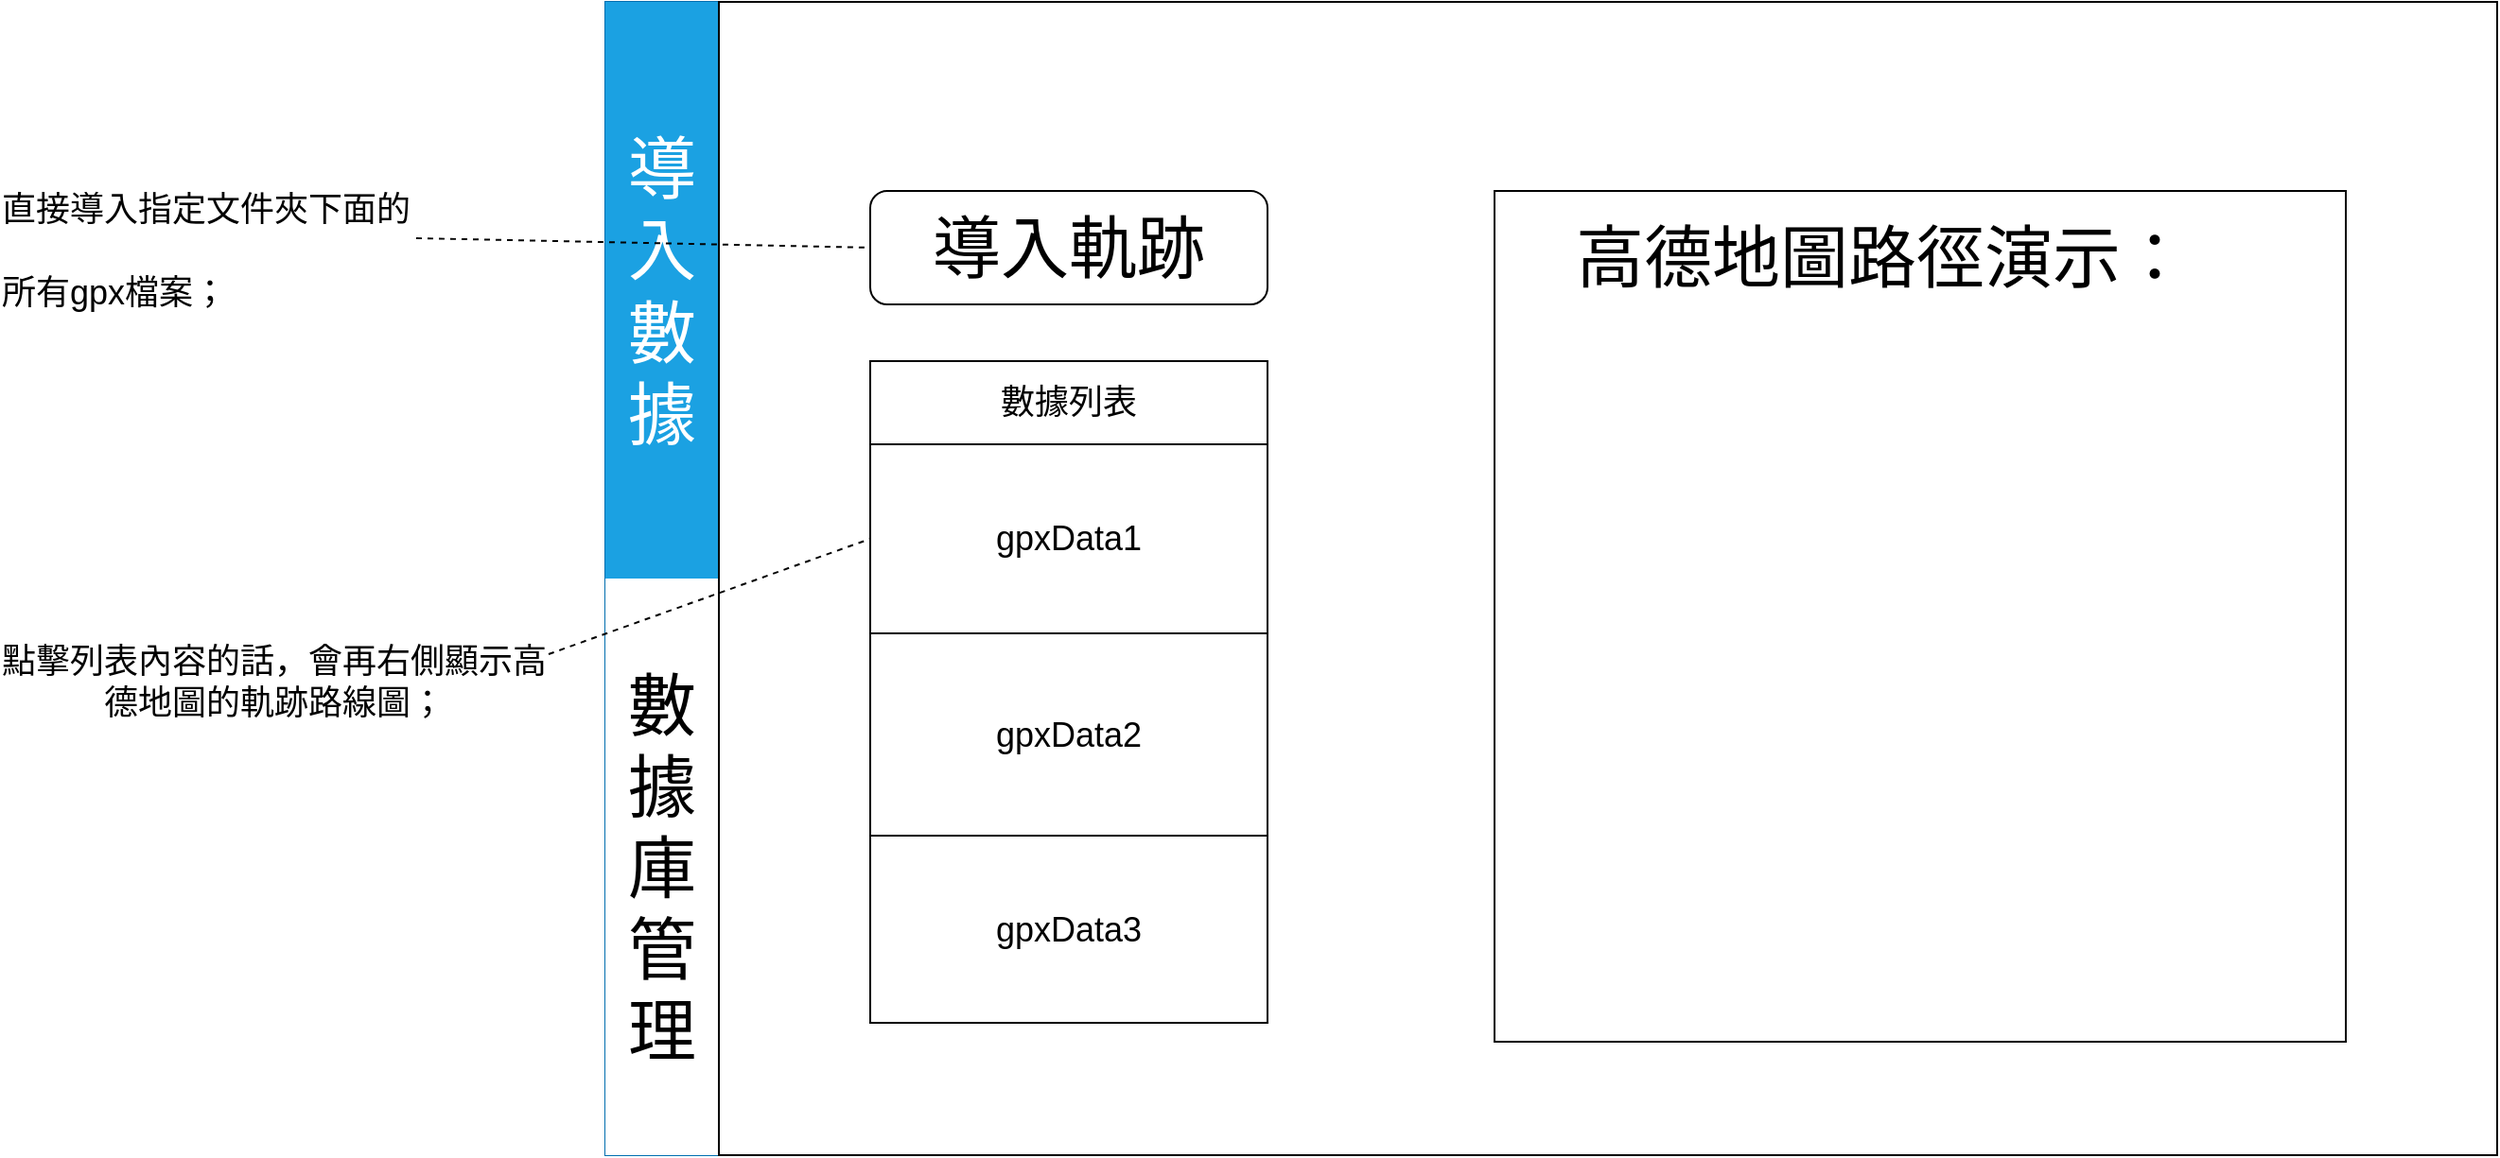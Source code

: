 <mxfile version="17.5.0" type="github" pages="2">
  <diagram id="BrL_eJPayUhH0WqWg7Ow" name="Page-1">
    <mxGraphModel dx="2177" dy="746" grid="1" gridSize="10" guides="1" tooltips="1" connect="1" arrows="1" fold="1" page="1" pageScale="1" pageWidth="827" pageHeight="1169" math="0" shadow="0">
      <root>
        <mxCell id="0" />
        <mxCell id="1" parent="0" />
        <mxCell id="ncnLjoet6mR9PgV_-5Uv-39" value="" style="shape=table;startSize=0;container=1;collapsible=0;childLayout=tableLayout;fontSize=36;fillColor=#1ba1e2;fontColor=#ffffff;strokeColor=#006EAF;" vertex="1" parent="1">
          <mxGeometry x="-20" y="70" width="60" height="610" as="geometry" />
        </mxCell>
        <mxCell id="ncnLjoet6mR9PgV_-5Uv-40" value="" style="shape=tableRow;horizontal=0;startSize=0;swimlaneHead=0;swimlaneBody=0;top=0;left=0;bottom=0;right=0;collapsible=0;dropTarget=0;fillColor=#0050ef;points=[[0,0.5],[1,0.5]];portConstraint=eastwest;fontSize=36;fontColor=#ffffff;strokeColor=#001DBC;" vertex="1" parent="ncnLjoet6mR9PgV_-5Uv-39">
          <mxGeometry width="60" height="305" as="geometry" />
        </mxCell>
        <mxCell id="ncnLjoet6mR9PgV_-5Uv-41" value="導入數據" style="shape=partialRectangle;html=1;whiteSpace=wrap;connectable=0;overflow=hidden;fillColor=#1ba1e2;top=0;left=0;bottom=0;right=0;pointerEvents=1;fontSize=36;fontColor=#ffffff;strokeColor=#006EAF;" vertex="1" parent="ncnLjoet6mR9PgV_-5Uv-40">
          <mxGeometry width="60" height="305" as="geometry">
            <mxRectangle width="60" height="305" as="alternateBounds" />
          </mxGeometry>
        </mxCell>
        <mxCell id="ncnLjoet6mR9PgV_-5Uv-42" value="" style="shape=tableRow;horizontal=0;startSize=0;swimlaneHead=0;swimlaneBody=0;top=0;left=0;bottom=0;right=0;collapsible=0;dropTarget=0;points=[[0,0.5],[1,0.5]];portConstraint=eastwest;fontSize=36;" vertex="1" parent="ncnLjoet6mR9PgV_-5Uv-39">
          <mxGeometry y="305" width="60" height="305" as="geometry" />
        </mxCell>
        <UserObject label="數據庫管理" link="data:page/id,NaYs9nOxo35og458I4Ll" id="ncnLjoet6mR9PgV_-5Uv-43">
          <mxCell style="shape=partialRectangle;html=1;whiteSpace=wrap;connectable=0;overflow=hidden;fillColor=none;top=0;left=0;bottom=0;right=0;pointerEvents=1;fontSize=36;" vertex="1" parent="ncnLjoet6mR9PgV_-5Uv-42">
            <mxGeometry width="60" height="305" as="geometry">
              <mxRectangle width="60" height="305" as="alternateBounds" />
            </mxGeometry>
          </mxCell>
        </UserObject>
        <mxCell id="ncnLjoet6mR9PgV_-5Uv-1" value="" style="rounded=0;whiteSpace=wrap;html=1;" vertex="1" parent="1">
          <mxGeometry x="40" y="70" width="940" height="610" as="geometry" />
        </mxCell>
        <mxCell id="ncnLjoet6mR9PgV_-5Uv-2" value="&lt;font style=&quot;font-size: 36px&quot;&gt;導入軌跡&lt;/font&gt;" style="rounded=1;whiteSpace=wrap;html=1;" vertex="1" parent="1">
          <mxGeometry x="120" y="170" width="210" height="60" as="geometry" />
        </mxCell>
        <mxCell id="ncnLjoet6mR9PgV_-5Uv-4" value="&lt;h1 style=&quot;text-align: left&quot;&gt;&lt;font style=&quot;font-size: 18px ; font-weight: normal&quot;&gt;直接導入指定文件夾下面的所有&lt;/font&gt;&lt;span style=&quot;font-size: 18px ; font-weight: normal&quot;&gt;gpx檔案；&lt;/span&gt;&lt;/h1&gt;" style="text;html=1;strokeColor=none;fillColor=none;align=center;verticalAlign=middle;whiteSpace=wrap;rounded=0;fontSize=18;" vertex="1" parent="1">
          <mxGeometry x="-340" y="150" width="220" height="90" as="geometry" />
        </mxCell>
        <mxCell id="ncnLjoet6mR9PgV_-5Uv-6" value="" style="endArrow=none;dashed=1;html=1;rounded=0;fontSize=18;exitX=1;exitY=0.5;exitDx=0;exitDy=0;entryX=0;entryY=0.5;entryDx=0;entryDy=0;" edge="1" parent="1" source="ncnLjoet6mR9PgV_-5Uv-4" target="ncnLjoet6mR9PgV_-5Uv-2">
          <mxGeometry width="50" height="50" relative="1" as="geometry">
            <mxPoint x="390" y="300" as="sourcePoint" />
            <mxPoint x="440" y="250" as="targetPoint" />
          </mxGeometry>
        </mxCell>
        <mxCell id="ncnLjoet6mR9PgV_-5Uv-24" value="" style="shape=table;startSize=0;container=1;collapsible=0;childLayout=tableLayout;fontSize=18;" vertex="1" parent="1">
          <mxGeometry x="120" y="260" width="210" height="350" as="geometry" />
        </mxCell>
        <mxCell id="ncnLjoet6mR9PgV_-5Uv-25" value="" style="shape=tableRow;horizontal=0;startSize=0;swimlaneHead=0;swimlaneBody=0;top=0;left=0;bottom=0;right=0;collapsible=0;dropTarget=0;fillColor=none;points=[[0,0.5],[1,0.5]];portConstraint=eastwest;fontSize=18;" vertex="1" parent="ncnLjoet6mR9PgV_-5Uv-24">
          <mxGeometry width="210" height="44" as="geometry" />
        </mxCell>
        <mxCell id="ncnLjoet6mR9PgV_-5Uv-26" value="&lt;span&gt;數據列表&lt;/span&gt;" style="shape=partialRectangle;html=1;whiteSpace=wrap;connectable=0;overflow=hidden;fillColor=none;top=0;left=0;bottom=0;right=0;pointerEvents=1;fontSize=18;" vertex="1" parent="ncnLjoet6mR9PgV_-5Uv-25">
          <mxGeometry width="210" height="44" as="geometry">
            <mxRectangle width="210" height="44" as="alternateBounds" />
          </mxGeometry>
        </mxCell>
        <mxCell id="ncnLjoet6mR9PgV_-5Uv-27" value="" style="shape=tableRow;horizontal=0;startSize=0;swimlaneHead=0;swimlaneBody=0;top=0;left=0;bottom=0;right=0;collapsible=0;dropTarget=0;fillColor=none;points=[[0,0.5],[1,0.5]];portConstraint=eastwest;fontSize=18;" vertex="1" parent="ncnLjoet6mR9PgV_-5Uv-24">
          <mxGeometry y="44" width="210" height="100" as="geometry" />
        </mxCell>
        <mxCell id="ncnLjoet6mR9PgV_-5Uv-28" value="&lt;span&gt;gpxData1&lt;/span&gt;" style="shape=partialRectangle;html=1;whiteSpace=wrap;connectable=0;overflow=hidden;fillColor=none;top=0;left=0;bottom=0;right=0;pointerEvents=1;fontSize=18;" vertex="1" parent="ncnLjoet6mR9PgV_-5Uv-27">
          <mxGeometry width="210" height="100" as="geometry">
            <mxRectangle width="210" height="100" as="alternateBounds" />
          </mxGeometry>
        </mxCell>
        <mxCell id="ncnLjoet6mR9PgV_-5Uv-29" value="" style="shape=tableRow;horizontal=0;startSize=0;swimlaneHead=0;swimlaneBody=0;top=0;left=0;bottom=0;right=0;collapsible=0;dropTarget=0;fillColor=none;points=[[0,0.5],[1,0.5]];portConstraint=eastwest;fontSize=18;" vertex="1" parent="ncnLjoet6mR9PgV_-5Uv-24">
          <mxGeometry y="144" width="210" height="107" as="geometry" />
        </mxCell>
        <mxCell id="ncnLjoet6mR9PgV_-5Uv-30" value="gpxData2" style="shape=partialRectangle;html=1;whiteSpace=wrap;connectable=0;overflow=hidden;fillColor=none;top=0;left=0;bottom=0;right=0;pointerEvents=1;fontSize=18;" vertex="1" parent="ncnLjoet6mR9PgV_-5Uv-29">
          <mxGeometry width="210" height="107" as="geometry">
            <mxRectangle width="210" height="107" as="alternateBounds" />
          </mxGeometry>
        </mxCell>
        <mxCell id="ncnLjoet6mR9PgV_-5Uv-31" value="" style="shape=tableRow;horizontal=0;startSize=0;swimlaneHead=0;swimlaneBody=0;top=0;left=0;bottom=0;right=0;collapsible=0;dropTarget=0;fillColor=none;points=[[0,0.5],[1,0.5]];portConstraint=eastwest;fontSize=18;" vertex="1" parent="ncnLjoet6mR9PgV_-5Uv-24">
          <mxGeometry y="251" width="210" height="99" as="geometry" />
        </mxCell>
        <mxCell id="ncnLjoet6mR9PgV_-5Uv-32" value="&lt;span&gt;gpxData3&lt;/span&gt;" style="shape=partialRectangle;html=1;whiteSpace=wrap;connectable=0;overflow=hidden;fillColor=none;top=0;left=0;bottom=0;right=0;pointerEvents=1;fontSize=18;" vertex="1" parent="ncnLjoet6mR9PgV_-5Uv-31">
          <mxGeometry width="210" height="99" as="geometry">
            <mxRectangle width="210" height="99" as="alternateBounds" />
          </mxGeometry>
        </mxCell>
        <mxCell id="ncnLjoet6mR9PgV_-5Uv-33" value="點擊列表內容的話，會再右側顯示高德地圖的軌跡路線圖；" style="text;html=1;strokeColor=none;fillColor=none;align=center;verticalAlign=middle;whiteSpace=wrap;rounded=0;fontSize=18;" vertex="1" parent="1">
          <mxGeometry x="-340" y="400" width="290" height="60" as="geometry" />
        </mxCell>
        <mxCell id="ncnLjoet6mR9PgV_-5Uv-34" value="" style="endArrow=none;dashed=1;html=1;rounded=0;fontSize=18;exitX=1;exitY=0.25;exitDx=0;exitDy=0;entryX=0;entryY=0.5;entryDx=0;entryDy=0;" edge="1" parent="1" source="ncnLjoet6mR9PgV_-5Uv-33" target="ncnLjoet6mR9PgV_-5Uv-27">
          <mxGeometry width="50" height="50" relative="1" as="geometry">
            <mxPoint x="390" y="420" as="sourcePoint" />
            <mxPoint x="440" y="370" as="targetPoint" />
          </mxGeometry>
        </mxCell>
        <mxCell id="ncnLjoet6mR9PgV_-5Uv-35" value="" style="whiteSpace=wrap;html=1;aspect=fixed;fontSize=18;" vertex="1" parent="1">
          <mxGeometry x="450" y="170" width="450" height="450" as="geometry" />
        </mxCell>
        <mxCell id="ncnLjoet6mR9PgV_-5Uv-36" value="&lt;font style=&quot;font-size: 36px&quot;&gt;高德地圖路徑演示：&lt;/font&gt;" style="text;html=1;strokeColor=none;fillColor=none;align=center;verticalAlign=middle;whiteSpace=wrap;rounded=0;fontSize=18;" vertex="1" parent="1">
          <mxGeometry x="470" y="190" width="370" height="30" as="geometry" />
        </mxCell>
      </root>
    </mxGraphModel>
  </diagram>
  <diagram id="NaYs9nOxo35og458I4Ll" name="Page-2">
    <mxGraphModel dx="2177" dy="746" grid="1" gridSize="10" guides="1" tooltips="1" connect="1" arrows="1" fold="1" page="1" pageScale="1" pageWidth="827" pageHeight="1169" math="0" shadow="0">
      <root>
        <mxCell id="0" />
        <mxCell id="1" parent="0" />
        <mxCell id="aWsEUYvzY0_S7eJLtjEq-1" value="" style="rounded=0;whiteSpace=wrap;html=1;labelBackgroundColor=#FAFAFA;fontSize=18;fontColor=#000000;" vertex="1" parent="1">
          <mxGeometry x="40" y="70" width="1000" height="620" as="geometry" />
        </mxCell>
        <UserObject label="" id="2bG7n6UHsvK1gn9sF-Ea-1">
          <mxCell style="shape=table;startSize=0;container=1;collapsible=0;childLayout=tableLayout;fontSize=36;fillColor=#1ba1e2;fontColor=#ffffff;strokeColor=#006EAF;" vertex="1" parent="1">
            <mxGeometry x="-20" y="70" width="60" height="610" as="geometry" />
          </mxCell>
        </UserObject>
        <mxCell id="2bG7n6UHsvK1gn9sF-Ea-2" value="" style="shape=tableRow;horizontal=0;startSize=0;swimlaneHead=0;swimlaneBody=0;top=0;left=0;bottom=0;right=0;collapsible=0;dropTarget=0;fillColor=#0050ef;points=[[0,0.5],[1,0.5]];portConstraint=eastwest;fontSize=36;fontColor=#ffffff;strokeColor=#001DBC;" vertex="1" parent="2bG7n6UHsvK1gn9sF-Ea-1">
          <mxGeometry width="60" height="305" as="geometry" />
        </mxCell>
        <UserObject label="導入數據" link="data:page/id,BrL_eJPayUhH0WqWg7Ow" id="2bG7n6UHsvK1gn9sF-Ea-3">
          <mxCell style="shape=partialRectangle;html=1;whiteSpace=wrap;connectable=0;overflow=hidden;top=0;left=0;bottom=0;right=0;pointerEvents=1;fontSize=36;" vertex="1" parent="2bG7n6UHsvK1gn9sF-Ea-2">
            <mxGeometry width="60" height="305" as="geometry">
              <mxRectangle width="60" height="305" as="alternateBounds" />
            </mxGeometry>
          </mxCell>
        </UserObject>
        <mxCell id="2bG7n6UHsvK1gn9sF-Ea-4" value="" style="shape=tableRow;horizontal=0;startSize=0;swimlaneHead=0;swimlaneBody=0;top=0;left=0;bottom=0;right=0;collapsible=0;dropTarget=0;points=[[0,0.5],[1,0.5]];portConstraint=eastwest;fontSize=36;" vertex="1" parent="2bG7n6UHsvK1gn9sF-Ea-1">
          <mxGeometry y="305" width="60" height="305" as="geometry" />
        </mxCell>
        <mxCell id="2bG7n6UHsvK1gn9sF-Ea-5" value="數據庫管理" style="shape=partialRectangle;html=1;whiteSpace=wrap;connectable=0;overflow=hidden;fillColor=#1ba1e2;top=0;left=0;bottom=0;right=0;pointerEvents=1;fontSize=36;fontColor=#ffffff;strokeColor=#006EAF;" vertex="1" parent="2bG7n6UHsvK1gn9sF-Ea-4">
          <mxGeometry width="60" height="305" as="geometry">
            <mxRectangle width="60" height="305" as="alternateBounds" />
          </mxGeometry>
        </mxCell>
        <mxCell id="2bG7n6UHsvK1gn9sF-Ea-7" value="&lt;span style=&quot;font-size: 36px&quot;&gt;數據庫選項&lt;/span&gt;" style="rounded=1;whiteSpace=wrap;html=1;" vertex="1" parent="1">
          <mxGeometry x="120" y="170" width="210" height="60" as="geometry" />
        </mxCell>
        <mxCell id="2bG7n6UHsvK1gn9sF-Ea-8" value="&lt;h1 style=&quot;text-align: left&quot;&gt;&lt;span style=&quot;font-size: 18px ; font-weight: normal&quot;&gt;選擇要操作的數據庫：測試版or正式版的；默認鏈接測試版的；&lt;/span&gt;&lt;/h1&gt;" style="text;html=1;strokeColor=none;fillColor=none;align=center;verticalAlign=middle;whiteSpace=wrap;rounded=0;fontSize=18;" vertex="1" parent="1">
          <mxGeometry x="-340" y="130" width="220" height="110" as="geometry" />
        </mxCell>
        <mxCell id="2bG7n6UHsvK1gn9sF-Ea-9" value="" style="endArrow=none;dashed=1;html=1;rounded=0;fontSize=18;exitX=1;exitY=0.5;exitDx=0;exitDy=0;entryX=0;entryY=0.5;entryDx=0;entryDy=0;" edge="1" parent="1" source="2bG7n6UHsvK1gn9sF-Ea-8" target="2bG7n6UHsvK1gn9sF-Ea-7">
          <mxGeometry width="50" height="50" relative="1" as="geometry">
            <mxPoint x="390" y="300" as="sourcePoint" />
            <mxPoint x="440" y="250" as="targetPoint" />
          </mxGeometry>
        </mxCell>
        <mxCell id="2bG7n6UHsvK1gn9sF-Ea-10" value="" style="shape=table;startSize=0;container=1;collapsible=0;childLayout=tableLayout;fontSize=18;" vertex="1" parent="1">
          <mxGeometry x="120" y="260" width="210" height="350" as="geometry" />
        </mxCell>
        <mxCell id="2bG7n6UHsvK1gn9sF-Ea-11" value="" style="shape=tableRow;horizontal=0;startSize=0;swimlaneHead=0;swimlaneBody=0;top=0;left=0;bottom=0;right=0;collapsible=0;dropTarget=0;fillColor=none;points=[[0,0.5],[1,0.5]];portConstraint=eastwest;fontSize=18;" vertex="1" parent="2bG7n6UHsvK1gn9sF-Ea-10">
          <mxGeometry width="210" height="44" as="geometry" />
        </mxCell>
        <mxCell id="2bG7n6UHsvK1gn9sF-Ea-12" value="&lt;span&gt;數據列表&lt;/span&gt;" style="shape=partialRectangle;html=1;whiteSpace=wrap;connectable=0;overflow=hidden;fillColor=none;top=0;left=0;bottom=0;right=0;pointerEvents=1;fontSize=18;" vertex="1" parent="2bG7n6UHsvK1gn9sF-Ea-11">
          <mxGeometry width="210" height="44" as="geometry">
            <mxRectangle width="210" height="44" as="alternateBounds" />
          </mxGeometry>
        </mxCell>
        <mxCell id="2bG7n6UHsvK1gn9sF-Ea-13" value="" style="shape=tableRow;horizontal=0;startSize=0;swimlaneHead=0;swimlaneBody=0;top=0;left=0;bottom=0;right=0;collapsible=0;dropTarget=0;fillColor=none;points=[[0,0.5],[1,0.5]];portConstraint=eastwest;fontSize=18;" vertex="1" parent="2bG7n6UHsvK1gn9sF-Ea-10">
          <mxGeometry y="44" width="210" height="100" as="geometry" />
        </mxCell>
        <mxCell id="2bG7n6UHsvK1gn9sF-Ea-14" value="&lt;span&gt;gpxData1&lt;/span&gt;" style="shape=partialRectangle;html=1;whiteSpace=wrap;connectable=0;overflow=hidden;fillColor=#1ba1e2;top=0;left=0;bottom=0;right=0;pointerEvents=1;fontSize=18;fontColor=#ffffff;strokeColor=#006EAF;" vertex="1" parent="2bG7n6UHsvK1gn9sF-Ea-13">
          <mxGeometry width="210" height="100" as="geometry">
            <mxRectangle width="210" height="100" as="alternateBounds" />
          </mxGeometry>
        </mxCell>
        <mxCell id="2bG7n6UHsvK1gn9sF-Ea-15" value="" style="shape=tableRow;horizontal=0;startSize=0;swimlaneHead=0;swimlaneBody=0;top=0;left=0;bottom=0;right=0;collapsible=0;dropTarget=0;fillColor=none;points=[[0,0.5],[1,0.5]];portConstraint=eastwest;fontSize=18;" vertex="1" parent="2bG7n6UHsvK1gn9sF-Ea-10">
          <mxGeometry y="144" width="210" height="107" as="geometry" />
        </mxCell>
        <mxCell id="2bG7n6UHsvK1gn9sF-Ea-16" value="gpxData2" style="shape=partialRectangle;html=1;whiteSpace=wrap;connectable=0;overflow=hidden;fillColor=none;top=0;left=0;bottom=0;right=0;pointerEvents=1;fontSize=18;" vertex="1" parent="2bG7n6UHsvK1gn9sF-Ea-15">
          <mxGeometry width="210" height="107" as="geometry">
            <mxRectangle width="210" height="107" as="alternateBounds" />
          </mxGeometry>
        </mxCell>
        <mxCell id="2bG7n6UHsvK1gn9sF-Ea-17" value="" style="shape=tableRow;horizontal=0;startSize=0;swimlaneHead=0;swimlaneBody=0;top=0;left=0;bottom=0;right=0;collapsible=0;dropTarget=0;fillColor=none;points=[[0,0.5],[1,0.5]];portConstraint=eastwest;fontSize=18;" vertex="1" parent="2bG7n6UHsvK1gn9sF-Ea-10">
          <mxGeometry y="251" width="210" height="99" as="geometry" />
        </mxCell>
        <mxCell id="2bG7n6UHsvK1gn9sF-Ea-18" value="&lt;span&gt;gpxData3&lt;/span&gt;" style="shape=partialRectangle;html=1;whiteSpace=wrap;connectable=0;overflow=hidden;fillColor=none;top=0;left=0;bottom=0;right=0;pointerEvents=1;fontSize=18;" vertex="1" parent="2bG7n6UHsvK1gn9sF-Ea-17">
          <mxGeometry width="210" height="99" as="geometry">
            <mxRectangle width="210" height="99" as="alternateBounds" />
          </mxGeometry>
        </mxCell>
        <mxCell id="2bG7n6UHsvK1gn9sF-Ea-32" value="&lt;span&gt;工棚列表&lt;/span&gt;" style="rounded=1;whiteSpace=wrap;html=1;labelBackgroundColor=#FAFAFA;fontSize=36;fontColor=#000000;" vertex="1" parent="1">
          <mxGeometry x="540" y="180" width="210" height="60" as="geometry" />
        </mxCell>
        <mxCell id="2bG7n6UHsvK1gn9sF-Ea-47" value="輸入工棚" style="rounded=0;whiteSpace=wrap;html=1;labelBackgroundColor=#FAFAFA;fontSize=18;fontColor=#000000;" vertex="1" parent="1">
          <mxGeometry x="770" y="180" width="160" height="60" as="geometry" />
        </mxCell>
        <mxCell id="2bG7n6UHsvK1gn9sF-Ea-49" value="" style="shape=table;startSize=0;container=1;collapsible=0;childLayout=tableLayout;labelBackgroundColor=#FAFAFA;fontSize=18;fontColor=#000000;" vertex="1" parent="1">
          <mxGeometry x="550" y="270" width="200" height="350" as="geometry" />
        </mxCell>
        <mxCell id="2bG7n6UHsvK1gn9sF-Ea-50" value="" style="shape=tableRow;horizontal=0;startSize=0;swimlaneHead=0;swimlaneBody=0;top=0;left=0;bottom=0;right=0;collapsible=0;dropTarget=0;fillColor=none;points=[[0,0.5],[1,0.5]];portConstraint=eastwest;labelBackgroundColor=#FAFAFA;fontSize=18;fontColor=#000000;" vertex="1" parent="2bG7n6UHsvK1gn9sF-Ea-49">
          <mxGeometry width="200" height="48" as="geometry" />
        </mxCell>
        <mxCell id="2bG7n6UHsvK1gn9sF-Ea-51" value="&lt;span&gt;數據列表&lt;/span&gt;" style="shape=partialRectangle;html=1;whiteSpace=wrap;connectable=0;overflow=hidden;fillColor=none;top=0;left=0;bottom=0;right=0;pointerEvents=1;labelBackgroundColor=#FAFAFA;fontSize=18;fontColor=#000000;" vertex="1" parent="2bG7n6UHsvK1gn9sF-Ea-50">
          <mxGeometry width="200" height="48" as="geometry">
            <mxRectangle width="200" height="48" as="alternateBounds" />
          </mxGeometry>
        </mxCell>
        <mxCell id="2bG7n6UHsvK1gn9sF-Ea-52" value="" style="shape=tableRow;horizontal=0;startSize=0;swimlaneHead=0;swimlaneBody=0;top=0;left=0;bottom=0;right=0;collapsible=0;dropTarget=0;fillColor=none;points=[[0,0.5],[1,0.5]];portConstraint=eastwest;labelBackgroundColor=#FAFAFA;fontSize=18;fontColor=#000000;" vertex="1" parent="2bG7n6UHsvK1gn9sF-Ea-49">
          <mxGeometry y="48" width="200" height="101" as="geometry" />
        </mxCell>
        <mxCell id="2bG7n6UHsvK1gn9sF-Ea-53" value="&lt;span&gt;oldData1&lt;/span&gt;" style="shape=partialRectangle;html=1;whiteSpace=wrap;connectable=0;overflow=hidden;fillColor=none;top=0;left=0;bottom=0;right=0;pointerEvents=1;labelBackgroundColor=#FAFAFA;fontSize=18;fontColor=#000000;" vertex="1" parent="2bG7n6UHsvK1gn9sF-Ea-52">
          <mxGeometry width="200" height="101" as="geometry">
            <mxRectangle width="200" height="101" as="alternateBounds" />
          </mxGeometry>
        </mxCell>
        <mxCell id="2bG7n6UHsvK1gn9sF-Ea-54" value="" style="shape=tableRow;horizontal=0;startSize=0;swimlaneHead=0;swimlaneBody=0;top=0;left=0;bottom=0;right=0;collapsible=0;dropTarget=0;fillColor=none;points=[[0,0.5],[1,0.5]];portConstraint=eastwest;labelBackgroundColor=#FAFAFA;fontSize=18;fontColor=#000000;" vertex="1" parent="2bG7n6UHsvK1gn9sF-Ea-49">
          <mxGeometry y="149" width="200" height="101" as="geometry" />
        </mxCell>
        <mxCell id="2bG7n6UHsvK1gn9sF-Ea-55" value="&lt;span&gt;oldData2&lt;/span&gt;" style="shape=partialRectangle;html=1;whiteSpace=wrap;connectable=0;overflow=hidden;fillColor=none;top=0;left=0;bottom=0;right=0;pointerEvents=1;labelBackgroundColor=#FAFAFA;fontSize=18;fontColor=#000000;" vertex="1" parent="2bG7n6UHsvK1gn9sF-Ea-54">
          <mxGeometry width="200" height="101" as="geometry">
            <mxRectangle width="200" height="101" as="alternateBounds" />
          </mxGeometry>
        </mxCell>
        <mxCell id="2bG7n6UHsvK1gn9sF-Ea-56" value="" style="shape=tableRow;horizontal=0;startSize=0;swimlaneHead=0;swimlaneBody=0;top=0;left=0;bottom=0;right=0;collapsible=0;dropTarget=0;fillColor=none;points=[[0,0.5],[1,0.5]];portConstraint=eastwest;labelBackgroundColor=#FAFAFA;fontSize=18;fontColor=#000000;" vertex="1" parent="2bG7n6UHsvK1gn9sF-Ea-49">
          <mxGeometry y="250" width="200" height="100" as="geometry" />
        </mxCell>
        <mxCell id="2bG7n6UHsvK1gn9sF-Ea-57" value="&lt;span&gt;oldData3&lt;/span&gt;" style="shape=partialRectangle;html=1;whiteSpace=wrap;connectable=0;overflow=hidden;fillColor=none;top=0;left=0;bottom=0;right=0;pointerEvents=1;labelBackgroundColor=#FAFAFA;fontSize=18;fontColor=#000000;" vertex="1" parent="2bG7n6UHsvK1gn9sF-Ea-56">
          <mxGeometry width="200" height="100" as="geometry">
            <mxRectangle width="200" height="100" as="alternateBounds" />
          </mxGeometry>
        </mxCell>
        <mxCell id="2bG7n6UHsvK1gn9sF-Ea-58" value="更新" style="rounded=1;whiteSpace=wrap;html=1;labelBackgroundColor=#FAFAFA;fontSize=18;fontColor=#000000;" vertex="1" parent="1">
          <mxGeometry x="360" y="480" width="120" height="60" as="geometry" />
        </mxCell>
        <mxCell id="2bG7n6UHsvK1gn9sF-Ea-59" value="插入" style="rounded=1;whiteSpace=wrap;html=1;labelBackgroundColor=#FAFAFA;fontSize=18;fontColor=#000000;" vertex="1" parent="1">
          <mxGeometry x="354" y="360" width="120" height="60" as="geometry" />
        </mxCell>
        <mxCell id="2bG7n6UHsvK1gn9sF-Ea-61" value="連接" style="rounded=1;whiteSpace=wrap;html=1;labelBackgroundColor=#FAFAFA;fontSize=18;fontColor=#000000;" vertex="1" parent="1">
          <mxGeometry x="340" y="170" width="70" height="60" as="geometry" />
        </mxCell>
        <mxCell id="2bG7n6UHsvK1gn9sF-Ea-62" value="刪除" style="rounded=1;whiteSpace=wrap;html=1;labelBackgroundColor=#FAFAFA;fontSize=18;fontColor=#000000;" vertex="1" parent="1">
          <mxGeometry x="810" y="560" width="120" height="60" as="geometry" />
        </mxCell>
      </root>
    </mxGraphModel>
  </diagram>
</mxfile>
